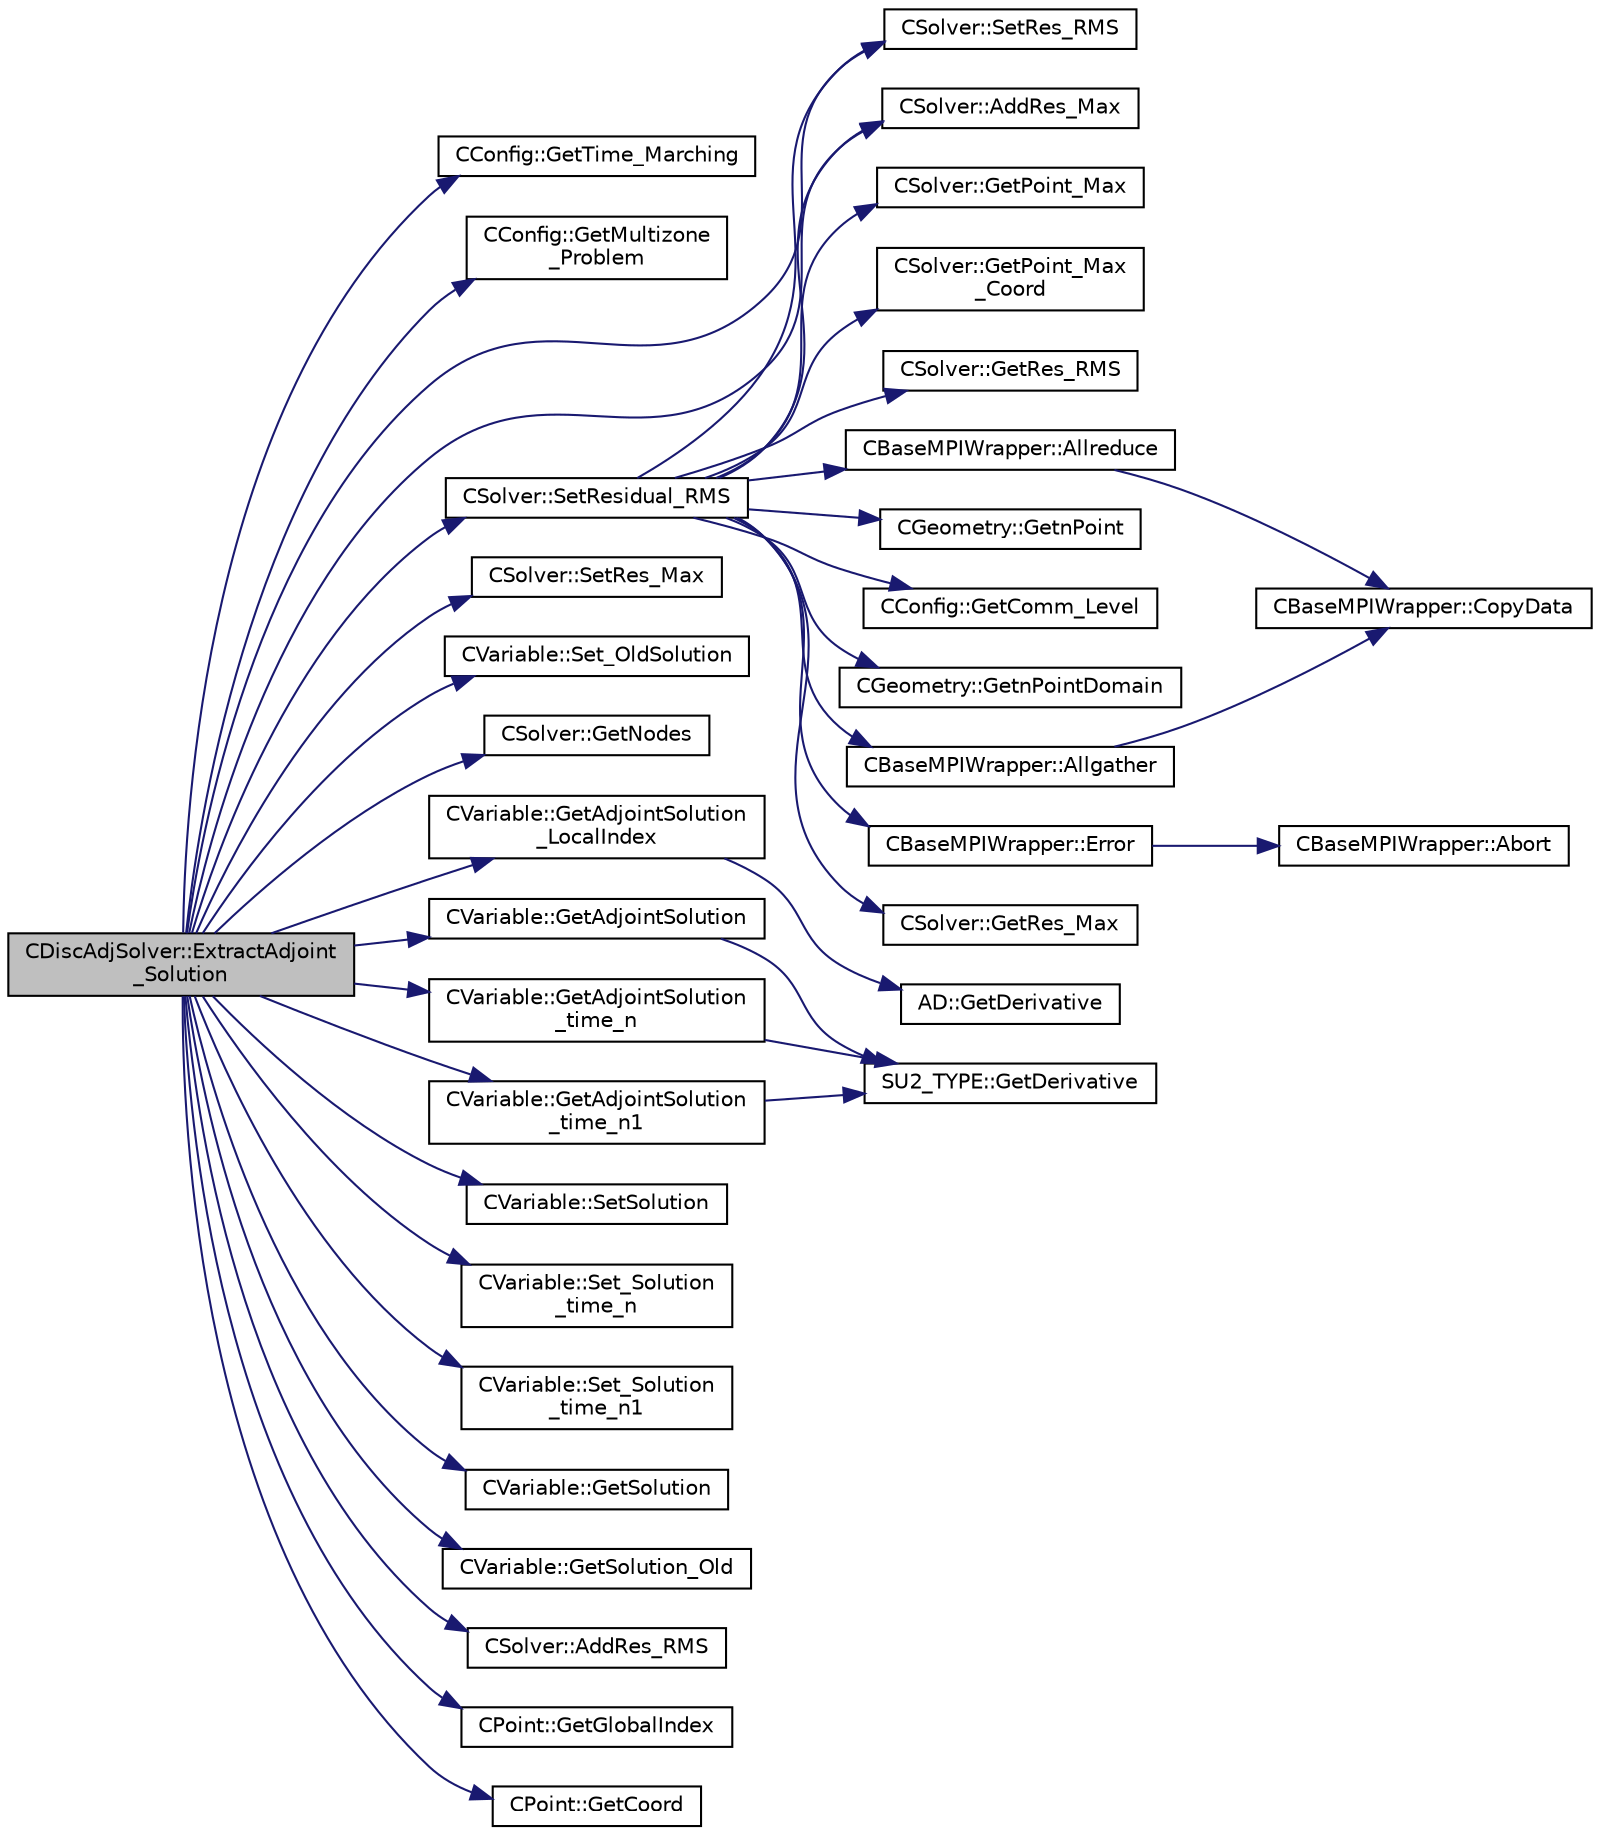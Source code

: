 digraph "CDiscAdjSolver::ExtractAdjoint_Solution"
{
  edge [fontname="Helvetica",fontsize="10",labelfontname="Helvetica",labelfontsize="10"];
  node [fontname="Helvetica",fontsize="10",shape=record];
  rankdir="LR";
  Node72 [label="CDiscAdjSolver::ExtractAdjoint\l_Solution",height=0.2,width=0.4,color="black", fillcolor="grey75", style="filled", fontcolor="black"];
  Node72 -> Node73 [color="midnightblue",fontsize="10",style="solid",fontname="Helvetica"];
  Node73 [label="CConfig::GetTime_Marching",height=0.2,width=0.4,color="black", fillcolor="white", style="filled",URL="$class_c_config.html#a864d499ce740184803607801c47abda7",tooltip="Provides information about the time integration, and change the write in the output files information..."];
  Node72 -> Node74 [color="midnightblue",fontsize="10",style="solid",fontname="Helvetica"];
  Node74 [label="CConfig::GetMultizone\l_Problem",height=0.2,width=0.4,color="black", fillcolor="white", style="filled",URL="$class_c_config.html#ad9233b666b21e43c18592925be61cc9b",tooltip="Get whether the simulation we are running is a multizone simulation. "];
  Node72 -> Node75 [color="midnightblue",fontsize="10",style="solid",fontname="Helvetica"];
  Node75 [label="CSolver::SetRes_RMS",height=0.2,width=0.4,color="black", fillcolor="white", style="filled",URL="$class_c_solver.html#a6b74eb7a8bc01a4997c9844598f39d2f",tooltip="Set the maximal residual, this is useful for the convergence history. "];
  Node72 -> Node76 [color="midnightblue",fontsize="10",style="solid",fontname="Helvetica"];
  Node76 [label="CSolver::SetRes_Max",height=0.2,width=0.4,color="black", fillcolor="white", style="filled",URL="$class_c_solver.html#adf14c8391575b286636b04e66f0b5ca7",tooltip="Set the maximal residual, this is useful for the convergence history. "];
  Node72 -> Node77 [color="midnightblue",fontsize="10",style="solid",fontname="Helvetica"];
  Node77 [label="CVariable::Set_OldSolution",height=0.2,width=0.4,color="black", fillcolor="white", style="filled",URL="$class_c_variable.html#af7ab5687fab17a8840ebcbf1f1927634",tooltip="Set old variables to the value of the current variables. "];
  Node72 -> Node78 [color="midnightblue",fontsize="10",style="solid",fontname="Helvetica"];
  Node78 [label="CSolver::GetNodes",height=0.2,width=0.4,color="black", fillcolor="white", style="filled",URL="$class_c_solver.html#af3198e52a2ea377bb765647b5e697197",tooltip="Allow outside access to the nodes of the solver, containing conservatives, primitives, etc. "];
  Node72 -> Node79 [color="midnightblue",fontsize="10",style="solid",fontname="Helvetica"];
  Node79 [label="CVariable::GetAdjointSolution\l_LocalIndex",height=0.2,width=0.4,color="black", fillcolor="white", style="filled",URL="$class_c_variable.html#ac5984c894a267f112858ea45ec48a544",tooltip="Get the adjoint values of the solution. "];
  Node79 -> Node80 [color="midnightblue",fontsize="10",style="solid",fontname="Helvetica"];
  Node80 [label="AD::GetDerivative",height=0.2,width=0.4,color="black", fillcolor="white", style="filled",URL="$namespace_a_d.html#a305f38ce692ce2f4269c05a022fe2ff5",tooltip="Extracts the adjoint value at index. "];
  Node72 -> Node81 [color="midnightblue",fontsize="10",style="solid",fontname="Helvetica"];
  Node81 [label="CVariable::GetAdjointSolution",height=0.2,width=0.4,color="black", fillcolor="white", style="filled",URL="$class_c_variable.html#afe58b1f46354f33341460a0e9536b5e3",tooltip="Get the adjoint values of the solution. "];
  Node81 -> Node82 [color="midnightblue",fontsize="10",style="solid",fontname="Helvetica"];
  Node82 [label="SU2_TYPE::GetDerivative",height=0.2,width=0.4,color="black", fillcolor="white", style="filled",URL="$namespace_s_u2___t_y_p_e.html#aaf4331164217013b2f05dda28329fcb1",tooltip="Get the derivative value of the datatype (needs to be implemented for each new type). "];
  Node72 -> Node83 [color="midnightblue",fontsize="10",style="solid",fontname="Helvetica"];
  Node83 [label="CVariable::SetSolution",height=0.2,width=0.4,color="black", fillcolor="white", style="filled",URL="$class_c_variable.html#a22fbbd7bc6491672843000644a05c6a5",tooltip="Set the value of the solution, all variables. "];
  Node72 -> Node84 [color="midnightblue",fontsize="10",style="solid",fontname="Helvetica"];
  Node84 [label="CVariable::GetAdjointSolution\l_time_n",height=0.2,width=0.4,color="black", fillcolor="white", style="filled",URL="$class_c_variable.html#a8888a5b67d3f1d4320ec5d90c1a7b9db",tooltip="Get the adjoint values of the solution at time n. "];
  Node84 -> Node82 [color="midnightblue",fontsize="10",style="solid",fontname="Helvetica"];
  Node72 -> Node85 [color="midnightblue",fontsize="10",style="solid",fontname="Helvetica"];
  Node85 [label="CVariable::Set_Solution\l_time_n",height=0.2,width=0.4,color="black", fillcolor="white", style="filled",URL="$class_c_variable.html#abf55f051089ec13d9c0422ed3389a9dc",tooltip="Set the variable solution at time n. "];
  Node72 -> Node86 [color="midnightblue",fontsize="10",style="solid",fontname="Helvetica"];
  Node86 [label="CVariable::GetAdjointSolution\l_time_n1",height=0.2,width=0.4,color="black", fillcolor="white", style="filled",URL="$class_c_variable.html#a877dd26d6022099f794dd2db1bd8eb7c",tooltip="Get the adjoint values of the solution at time n-1. "];
  Node86 -> Node82 [color="midnightblue",fontsize="10",style="solid",fontname="Helvetica"];
  Node72 -> Node87 [color="midnightblue",fontsize="10",style="solid",fontname="Helvetica"];
  Node87 [label="CVariable::Set_Solution\l_time_n1",height=0.2,width=0.4,color="black", fillcolor="white", style="filled",URL="$class_c_variable.html#a527a337871bb37c3bb2df40c2b946884",tooltip="Set the variable solution at time n-1. "];
  Node72 -> Node88 [color="midnightblue",fontsize="10",style="solid",fontname="Helvetica"];
  Node88 [label="CVariable::GetSolution",height=0.2,width=0.4,color="black", fillcolor="white", style="filled",URL="$class_c_variable.html#a261483e39c23c1de7cb9aea7e917c121",tooltip="Get the solution. "];
  Node72 -> Node89 [color="midnightblue",fontsize="10",style="solid",fontname="Helvetica"];
  Node89 [label="CVariable::GetSolution_Old",height=0.2,width=0.4,color="black", fillcolor="white", style="filled",URL="$class_c_variable.html#a70a9df6b6cc631f9c3b9a3ef7b3ecfe4",tooltip="Get the old solution of the problem (Runge-Kutta method) "];
  Node72 -> Node90 [color="midnightblue",fontsize="10",style="solid",fontname="Helvetica"];
  Node90 [label="CSolver::AddRes_RMS",height=0.2,width=0.4,color="black", fillcolor="white", style="filled",URL="$class_c_solver.html#a41bc448daf37985882cb2cf27ab1ffd4",tooltip="Adds the maximal residual, this is useful for the convergence history. "];
  Node72 -> Node91 [color="midnightblue",fontsize="10",style="solid",fontname="Helvetica"];
  Node91 [label="CSolver::AddRes_Max",height=0.2,width=0.4,color="black", fillcolor="white", style="filled",URL="$class_c_solver.html#a8068067ba1b56173c95d4799bfb48d9e",tooltip="Adds the maximal residual, this is useful for the convergence history. "];
  Node72 -> Node92 [color="midnightblue",fontsize="10",style="solid",fontname="Helvetica"];
  Node92 [label="CPoint::GetGlobalIndex",height=0.2,width=0.4,color="black", fillcolor="white", style="filled",URL="$class_c_point.html#ab546170a5a03ef210a75fc5531910050",tooltip="Get the global index in a parallel computation. "];
  Node72 -> Node93 [color="midnightblue",fontsize="10",style="solid",fontname="Helvetica"];
  Node93 [label="CPoint::GetCoord",height=0.2,width=0.4,color="black", fillcolor="white", style="filled",URL="$class_c_point.html#a95fe081d22e96e190cb3edcbf0d6525f",tooltip="Get the coordinates dor the control volume. "];
  Node72 -> Node94 [color="midnightblue",fontsize="10",style="solid",fontname="Helvetica"];
  Node94 [label="CSolver::SetResidual_RMS",height=0.2,width=0.4,color="black", fillcolor="white", style="filled",URL="$class_c_solver.html#a757fe316cc412bb18f1c6dff3beeb6b4",tooltip="Set the value of the max residual and RMS residual. "];
  Node94 -> Node95 [color="midnightblue",fontsize="10",style="solid",fontname="Helvetica"];
  Node95 [label="CSolver::GetRes_RMS",height=0.2,width=0.4,color="black", fillcolor="white", style="filled",URL="$class_c_solver.html#a1c24b55e0849f7f6ba2f62d15d7e4f8e",tooltip="Get the maximal residual, this is useful for the convergence history. "];
  Node94 -> Node96 [color="midnightblue",fontsize="10",style="solid",fontname="Helvetica"];
  Node96 [label="CBaseMPIWrapper::Error",height=0.2,width=0.4,color="black", fillcolor="white", style="filled",URL="$class_c_base_m_p_i_wrapper.html#a04457c47629bda56704e6a8804833eeb"];
  Node96 -> Node97 [color="midnightblue",fontsize="10",style="solid",fontname="Helvetica"];
  Node97 [label="CBaseMPIWrapper::Abort",height=0.2,width=0.4,color="black", fillcolor="white", style="filled",URL="$class_c_base_m_p_i_wrapper.html#a21ef5681e2acb532d345e9bab173ef07"];
  Node94 -> Node98 [color="midnightblue",fontsize="10",style="solid",fontname="Helvetica"];
  Node98 [label="CGeometry::GetnPoint",height=0.2,width=0.4,color="black", fillcolor="white", style="filled",URL="$class_c_geometry.html#aa68b666b38f4d2c7021736ae86940f44",tooltip="Get number of points. "];
  Node94 -> Node75 [color="midnightblue",fontsize="10",style="solid",fontname="Helvetica"];
  Node94 -> Node99 [color="midnightblue",fontsize="10",style="solid",fontname="Helvetica"];
  Node99 [label="CConfig::GetComm_Level",height=0.2,width=0.4,color="black", fillcolor="white", style="filled",URL="$class_c_config.html#ab71278d2692ca5217674036650b02923",tooltip="Get the level of MPI communications to be performed. "];
  Node94 -> Node100 [color="midnightblue",fontsize="10",style="solid",fontname="Helvetica"];
  Node100 [label="CGeometry::GetnPointDomain",height=0.2,width=0.4,color="black", fillcolor="white", style="filled",URL="$class_c_geometry.html#a4fc7de3bff7b6f8c35717016d6f8fcb2",tooltip="Get number of real points (that belong to the domain). "];
  Node94 -> Node101 [color="midnightblue",fontsize="10",style="solid",fontname="Helvetica"];
  Node101 [label="CBaseMPIWrapper::Allreduce",height=0.2,width=0.4,color="black", fillcolor="white", style="filled",URL="$class_c_base_m_p_i_wrapper.html#a637b6fd917a8ca91ce748ba88e0d66b6"];
  Node101 -> Node102 [color="midnightblue",fontsize="10",style="solid",fontname="Helvetica"];
  Node102 [label="CBaseMPIWrapper::CopyData",height=0.2,width=0.4,color="black", fillcolor="white", style="filled",URL="$class_c_base_m_p_i_wrapper.html#a4725cc1dd65b161b483e812a538a5e36"];
  Node94 -> Node103 [color="midnightblue",fontsize="10",style="solid",fontname="Helvetica"];
  Node103 [label="CSolver::GetRes_Max",height=0.2,width=0.4,color="black", fillcolor="white", style="filled",URL="$class_c_solver.html#a00c2752e9b098ac63efeac7d14a83779",tooltip="Get the maximal residual, this is useful for the convergence history. "];
  Node94 -> Node104 [color="midnightblue",fontsize="10",style="solid",fontname="Helvetica"];
  Node104 [label="CSolver::GetPoint_Max",height=0.2,width=0.4,color="black", fillcolor="white", style="filled",URL="$class_c_solver.html#a255c9ff88cdc5c3bff7a42d2f4c790a5",tooltip="Get the maximal residual, this is useful for the convergence history. "];
  Node94 -> Node105 [color="midnightblue",fontsize="10",style="solid",fontname="Helvetica"];
  Node105 [label="CSolver::GetPoint_Max\l_Coord",height=0.2,width=0.4,color="black", fillcolor="white", style="filled",URL="$class_c_solver.html#a65feaf59ab69d663d5202f81a1ba0f08",tooltip="Get the location of the maximal residual, this is useful for the convergence history. "];
  Node94 -> Node106 [color="midnightblue",fontsize="10",style="solid",fontname="Helvetica"];
  Node106 [label="CBaseMPIWrapper::Allgather",height=0.2,width=0.4,color="black", fillcolor="white", style="filled",URL="$class_c_base_m_p_i_wrapper.html#a55195abbb7206e08a4933fa53cd41923"];
  Node106 -> Node102 [color="midnightblue",fontsize="10",style="solid",fontname="Helvetica"];
  Node94 -> Node91 [color="midnightblue",fontsize="10",style="solid",fontname="Helvetica"];
}
